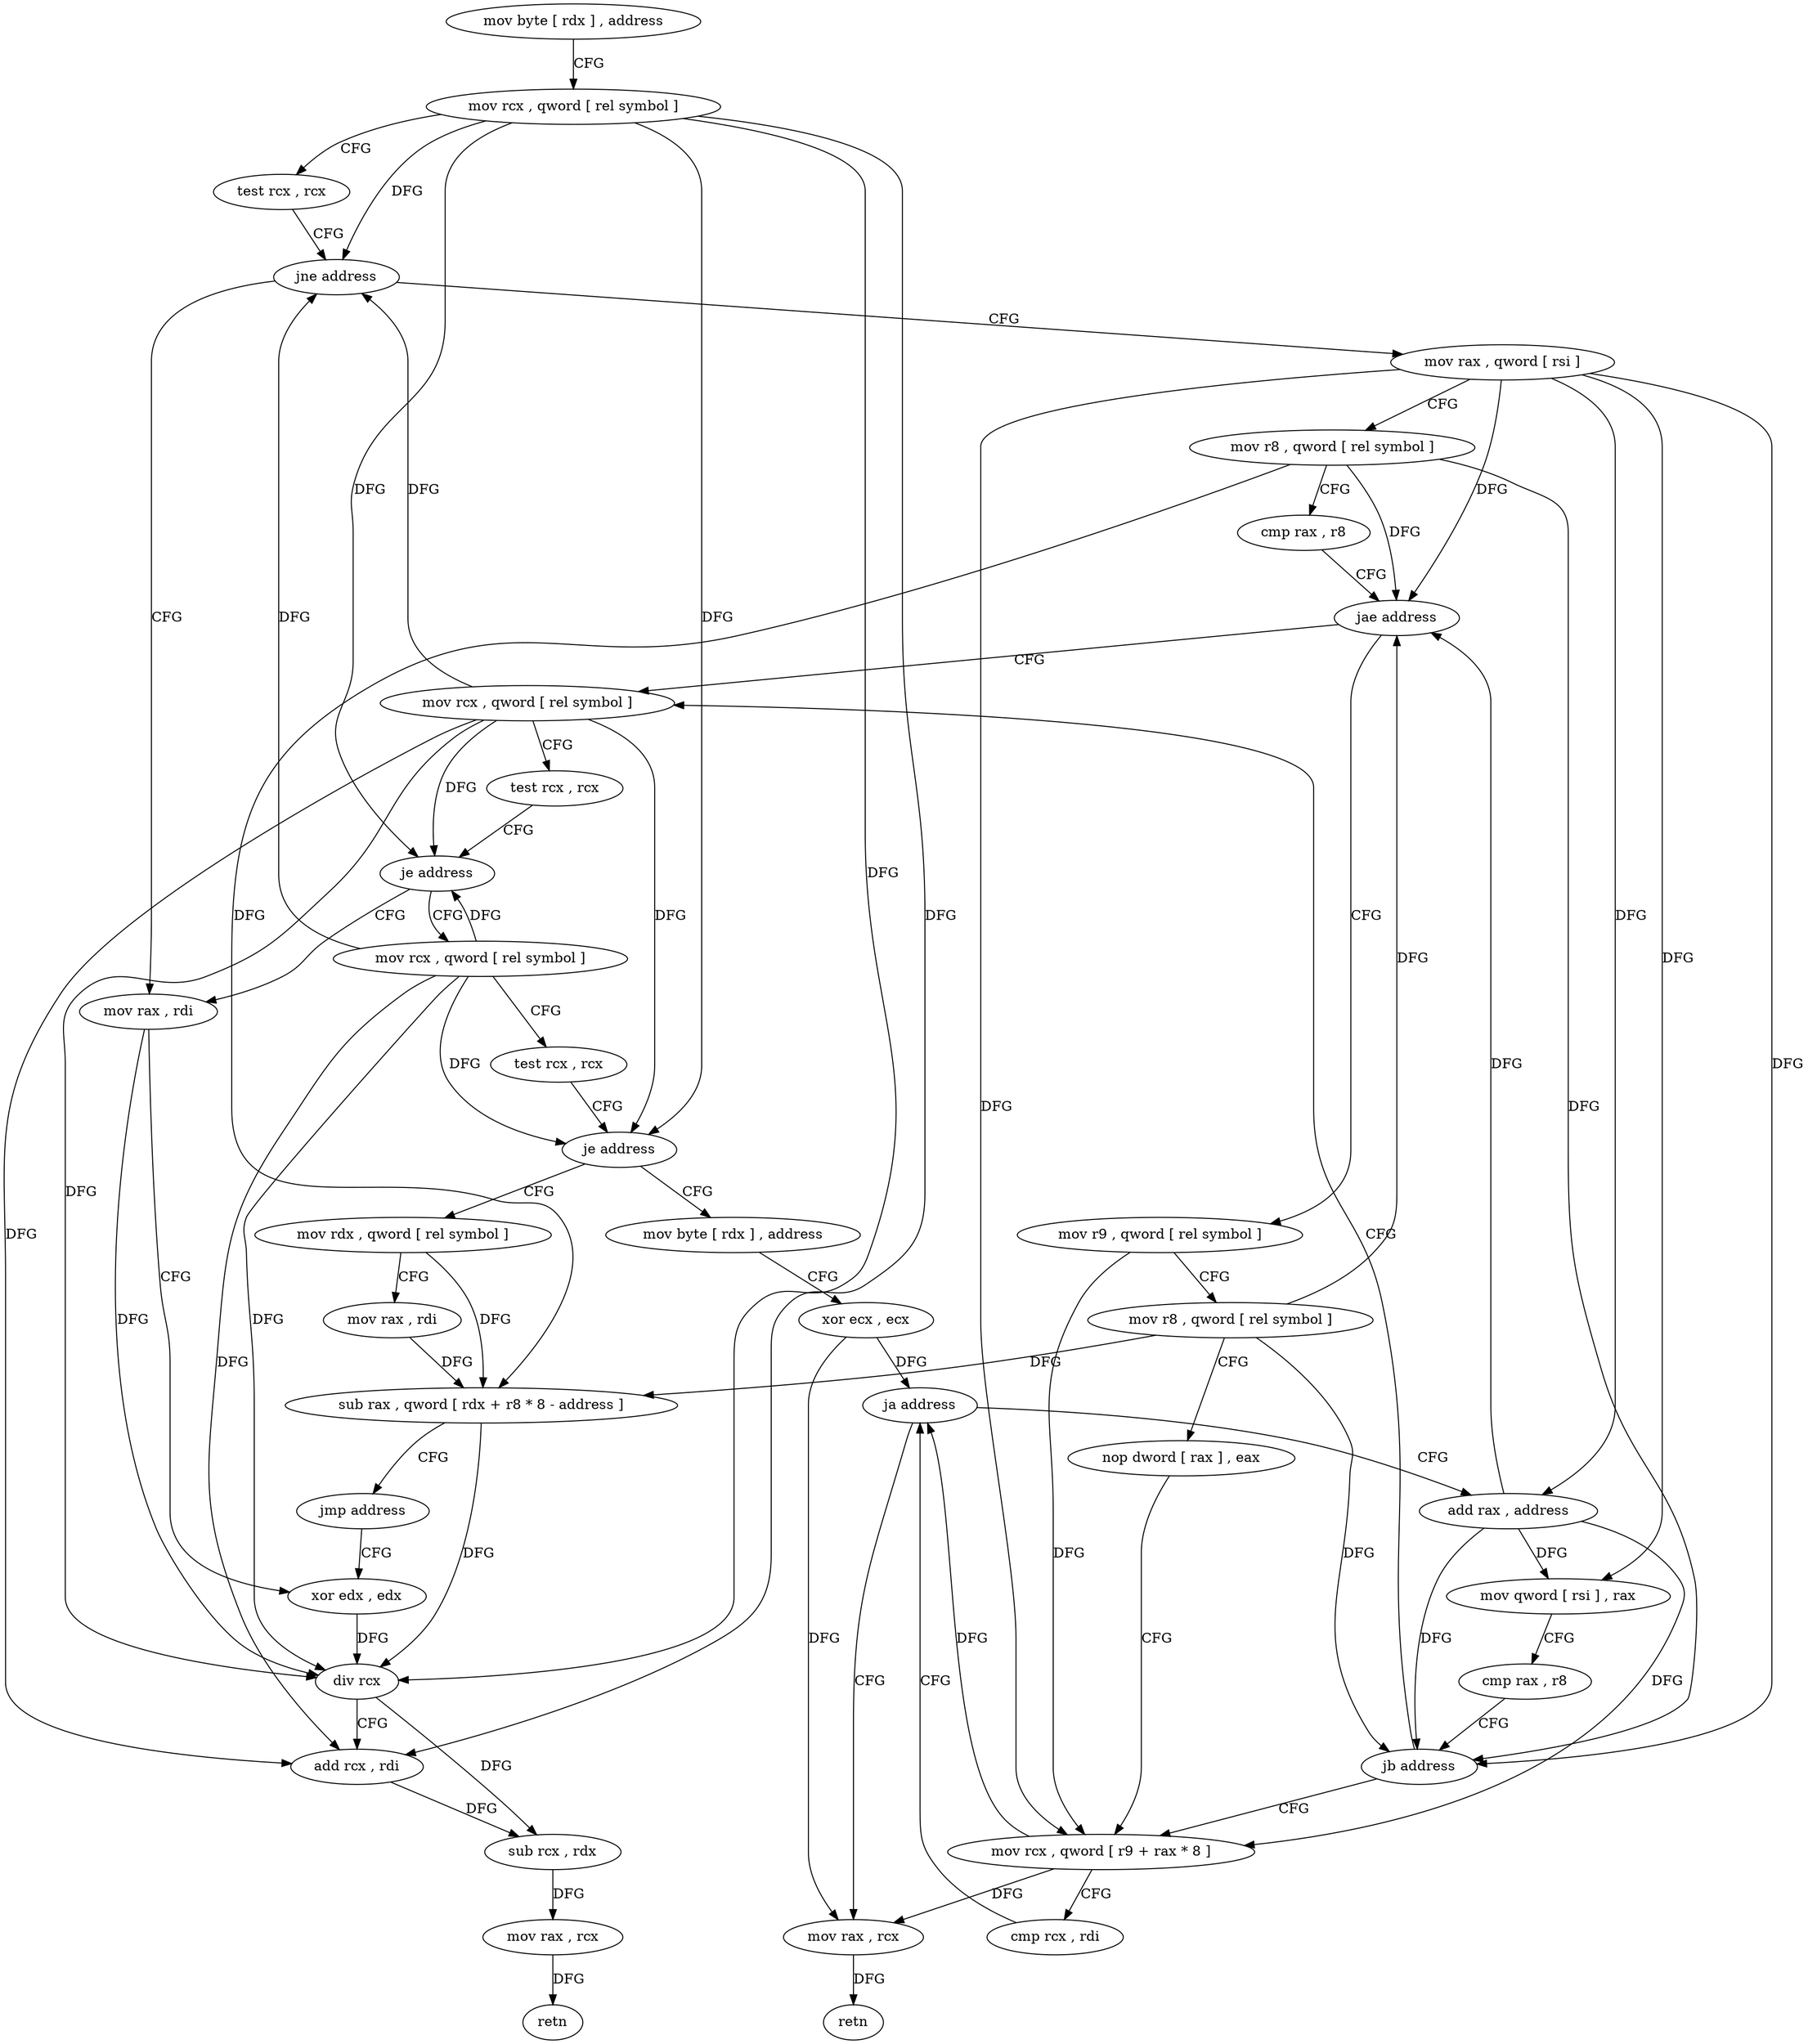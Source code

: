 digraph "func" {
"4202640" [label = "mov byte [ rdx ] , address" ]
"4202643" [label = "mov rcx , qword [ rel symbol ]" ]
"4202650" [label = "test rcx , rcx" ]
"4202653" [label = "jne address" ]
"4202721" [label = "mov rax , rdi" ]
"4202655" [label = "mov rax , qword [ rsi ]" ]
"4202724" [label = "xor edx , edx" ]
"4202658" [label = "mov r8 , qword [ rel symbol ]" ]
"4202665" [label = "cmp rax , r8" ]
"4202668" [label = "jae address" ]
"4202709" [label = "mov rcx , qword [ rel symbol ]" ]
"4202670" [label = "mov r9 , qword [ rel symbol ]" ]
"4202716" [label = "test rcx , rcx" ]
"4202719" [label = "je address" ]
"4202739" [label = "mov rcx , qword [ rel symbol ]" ]
"4202677" [label = "mov r8 , qword [ rel symbol ]" ]
"4202684" [label = "nop dword [ rax ] , eax" ]
"4202688" [label = "mov rcx , qword [ r9 + rax * 8 ]" ]
"4202746" [label = "test rcx , rcx" ]
"4202749" [label = "je address" ]
"4202768" [label = "mov byte [ rdx ] , address" ]
"4202751" [label = "mov rdx , qword [ rel symbol ]" ]
"4202773" [label = "mov rax , rcx" ]
"4202776" [label = "retn" ]
"4202697" [label = "add rax , address" ]
"4202701" [label = "mov qword [ rsi ] , rax" ]
"4202704" [label = "cmp rax , r8" ]
"4202707" [label = "jb address" ]
"4202771" [label = "xor ecx , ecx" ]
"4202758" [label = "mov rax , rdi" ]
"4202761" [label = "sub rax , qword [ rdx + r8 * 8 - address ]" ]
"4202766" [label = "jmp address" ]
"4202692" [label = "cmp rcx , rdi" ]
"4202695" [label = "ja address" ]
"4202726" [label = "div rcx" ]
"4202729" [label = "add rcx , rdi" ]
"4202732" [label = "sub rcx , rdx" ]
"4202735" [label = "mov rax , rcx" ]
"4202738" [label = "retn" ]
"4202640" -> "4202643" [ label = "CFG" ]
"4202643" -> "4202650" [ label = "CFG" ]
"4202643" -> "4202653" [ label = "DFG" ]
"4202643" -> "4202726" [ label = "DFG" ]
"4202643" -> "4202729" [ label = "DFG" ]
"4202643" -> "4202719" [ label = "DFG" ]
"4202643" -> "4202749" [ label = "DFG" ]
"4202650" -> "4202653" [ label = "CFG" ]
"4202653" -> "4202721" [ label = "CFG" ]
"4202653" -> "4202655" [ label = "CFG" ]
"4202721" -> "4202724" [ label = "CFG" ]
"4202721" -> "4202726" [ label = "DFG" ]
"4202655" -> "4202658" [ label = "CFG" ]
"4202655" -> "4202668" [ label = "DFG" ]
"4202655" -> "4202688" [ label = "DFG" ]
"4202655" -> "4202697" [ label = "DFG" ]
"4202655" -> "4202701" [ label = "DFG" ]
"4202655" -> "4202707" [ label = "DFG" ]
"4202724" -> "4202726" [ label = "DFG" ]
"4202658" -> "4202665" [ label = "CFG" ]
"4202658" -> "4202668" [ label = "DFG" ]
"4202658" -> "4202761" [ label = "DFG" ]
"4202658" -> "4202707" [ label = "DFG" ]
"4202665" -> "4202668" [ label = "CFG" ]
"4202668" -> "4202709" [ label = "CFG" ]
"4202668" -> "4202670" [ label = "CFG" ]
"4202709" -> "4202716" [ label = "CFG" ]
"4202709" -> "4202653" [ label = "DFG" ]
"4202709" -> "4202726" [ label = "DFG" ]
"4202709" -> "4202729" [ label = "DFG" ]
"4202709" -> "4202719" [ label = "DFG" ]
"4202709" -> "4202749" [ label = "DFG" ]
"4202670" -> "4202677" [ label = "CFG" ]
"4202670" -> "4202688" [ label = "DFG" ]
"4202716" -> "4202719" [ label = "CFG" ]
"4202719" -> "4202739" [ label = "CFG" ]
"4202719" -> "4202721" [ label = "CFG" ]
"4202739" -> "4202746" [ label = "CFG" ]
"4202739" -> "4202653" [ label = "DFG" ]
"4202739" -> "4202726" [ label = "DFG" ]
"4202739" -> "4202719" [ label = "DFG" ]
"4202739" -> "4202729" [ label = "DFG" ]
"4202739" -> "4202749" [ label = "DFG" ]
"4202677" -> "4202684" [ label = "CFG" ]
"4202677" -> "4202668" [ label = "DFG" ]
"4202677" -> "4202761" [ label = "DFG" ]
"4202677" -> "4202707" [ label = "DFG" ]
"4202684" -> "4202688" [ label = "CFG" ]
"4202688" -> "4202692" [ label = "CFG" ]
"4202688" -> "4202695" [ label = "DFG" ]
"4202688" -> "4202773" [ label = "DFG" ]
"4202746" -> "4202749" [ label = "CFG" ]
"4202749" -> "4202768" [ label = "CFG" ]
"4202749" -> "4202751" [ label = "CFG" ]
"4202768" -> "4202771" [ label = "CFG" ]
"4202751" -> "4202758" [ label = "CFG" ]
"4202751" -> "4202761" [ label = "DFG" ]
"4202773" -> "4202776" [ label = "DFG" ]
"4202697" -> "4202701" [ label = "DFG" ]
"4202697" -> "4202688" [ label = "DFG" ]
"4202697" -> "4202668" [ label = "DFG" ]
"4202697" -> "4202707" [ label = "DFG" ]
"4202701" -> "4202704" [ label = "CFG" ]
"4202704" -> "4202707" [ label = "CFG" ]
"4202707" -> "4202688" [ label = "CFG" ]
"4202707" -> "4202709" [ label = "CFG" ]
"4202771" -> "4202773" [ label = "DFG" ]
"4202771" -> "4202695" [ label = "DFG" ]
"4202758" -> "4202761" [ label = "DFG" ]
"4202761" -> "4202766" [ label = "CFG" ]
"4202761" -> "4202726" [ label = "DFG" ]
"4202766" -> "4202724" [ label = "CFG" ]
"4202692" -> "4202695" [ label = "CFG" ]
"4202695" -> "4202773" [ label = "CFG" ]
"4202695" -> "4202697" [ label = "CFG" ]
"4202726" -> "4202729" [ label = "CFG" ]
"4202726" -> "4202732" [ label = "DFG" ]
"4202729" -> "4202732" [ label = "DFG" ]
"4202732" -> "4202735" [ label = "DFG" ]
"4202735" -> "4202738" [ label = "DFG" ]
}
